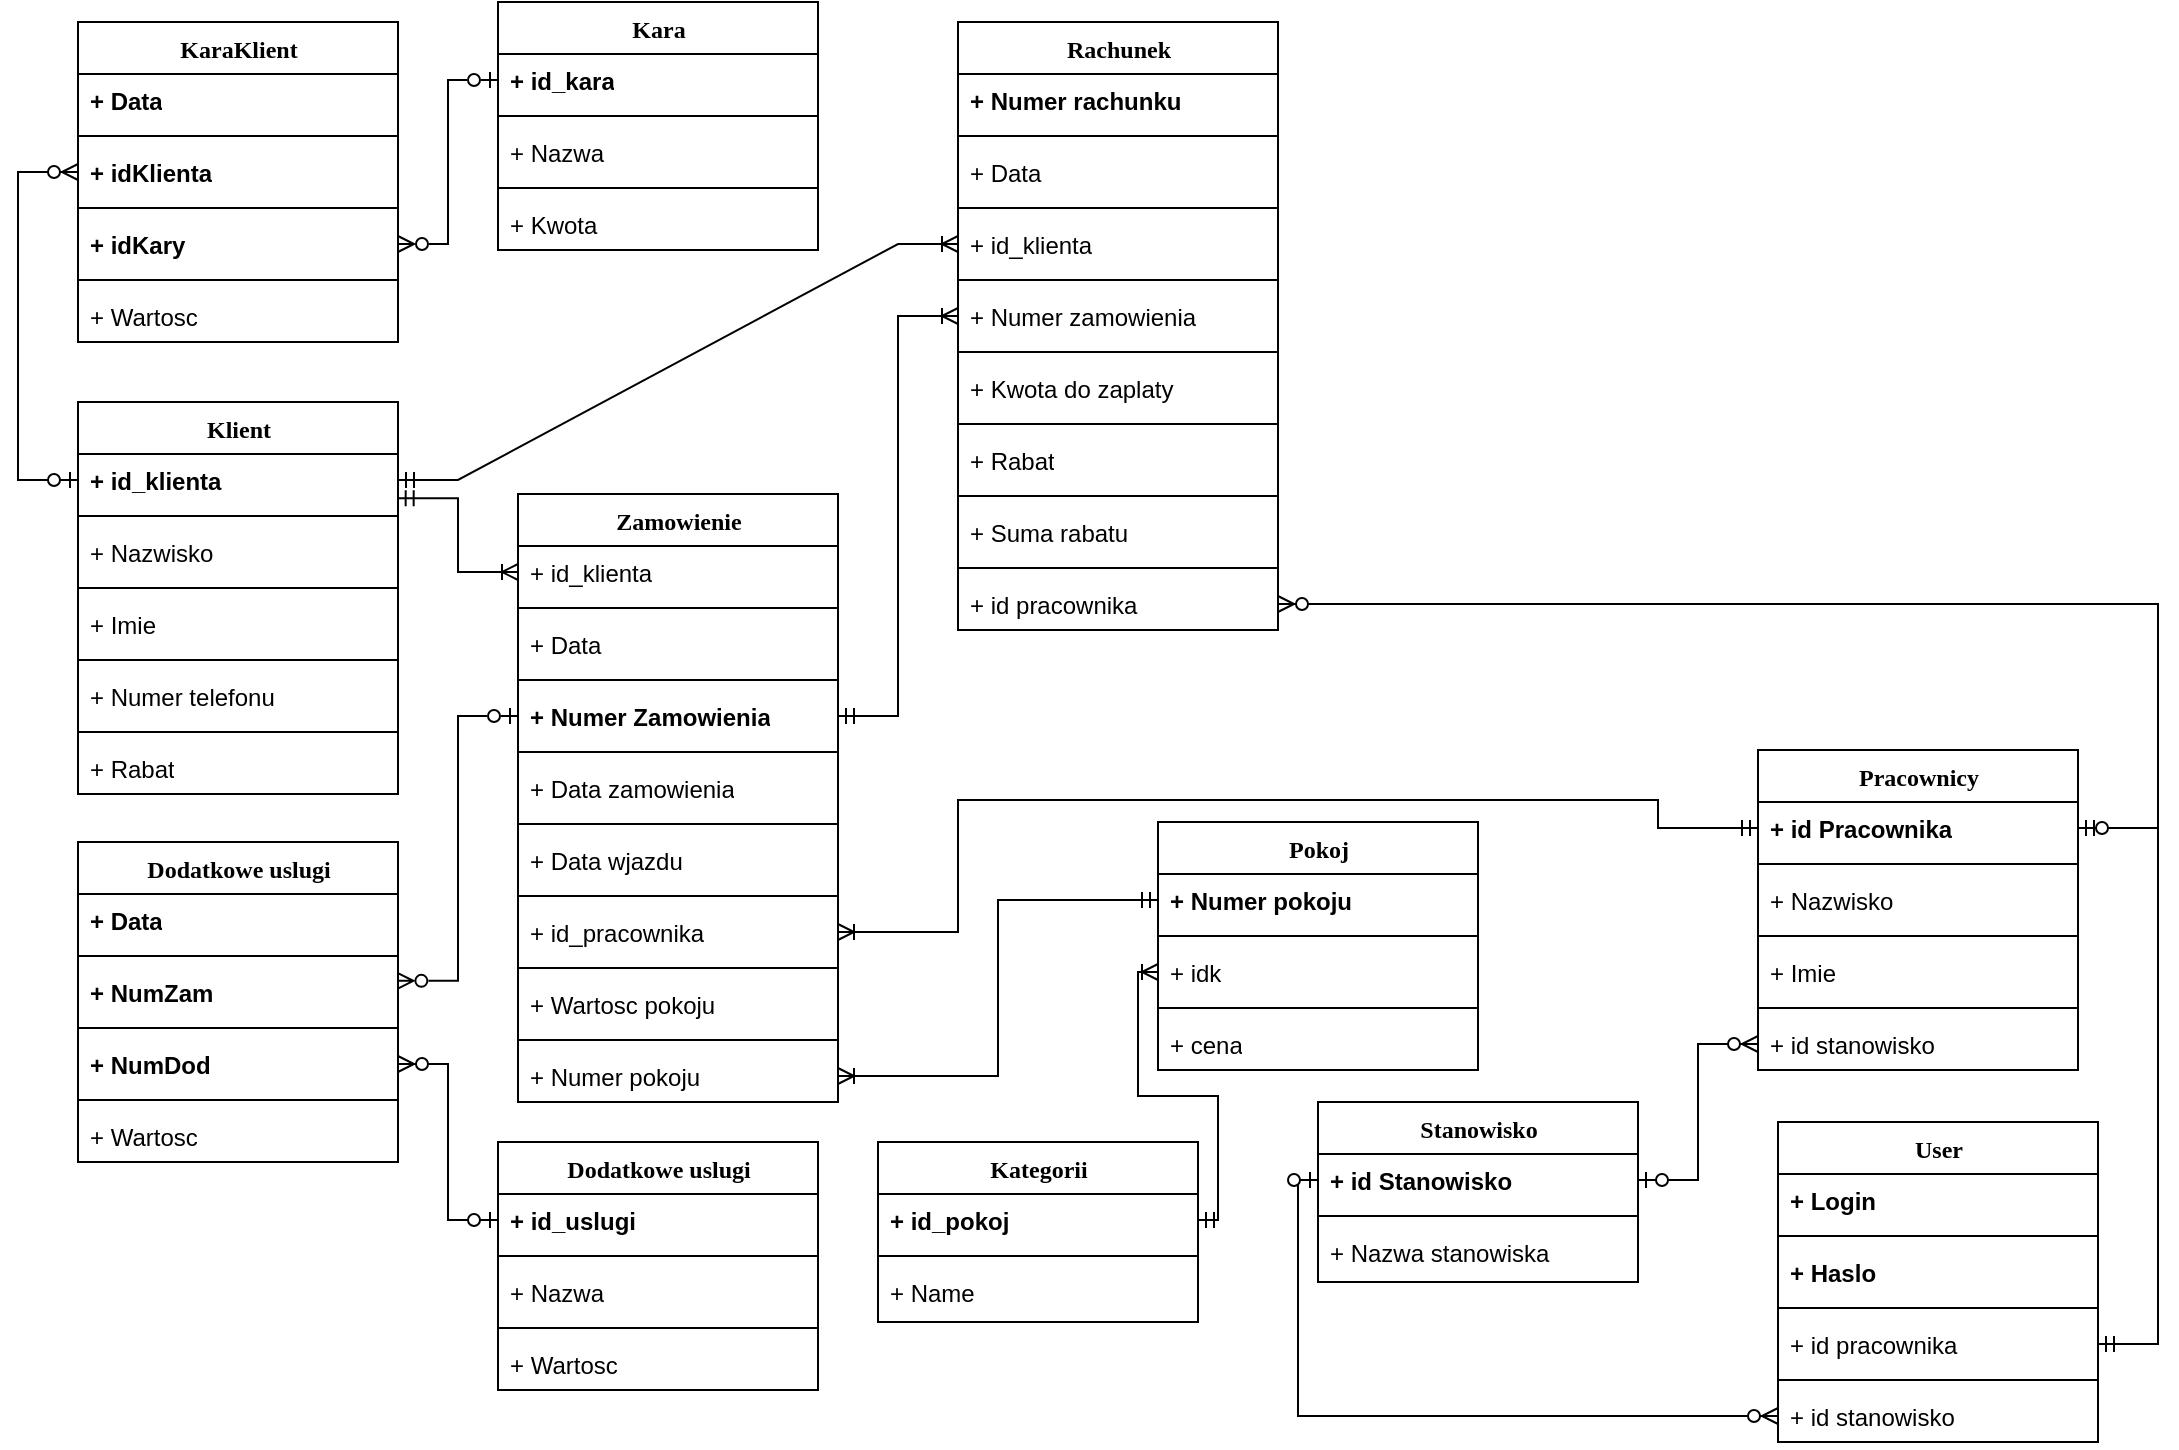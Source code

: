 <mxfile version="20.8.4" type="github">
  <diagram name="Page-1" id="9f46799a-70d6-7492-0946-bef42562c5a5">
    <mxGraphModel dx="1500" dy="161" grid="1" gridSize="10" guides="1" tooltips="1" connect="1" arrows="1" fold="1" page="1" pageScale="1" pageWidth="1100" pageHeight="850" background="none" math="0" shadow="0">
      <root>
        <mxCell id="0" />
        <mxCell id="1" parent="0" />
        <mxCell id="78961159f06e98e8-17" value="Kara" style="swimlane;html=1;fontStyle=1;align=center;verticalAlign=top;childLayout=stackLayout;horizontal=1;startSize=26;horizontalStack=0;resizeParent=1;resizeLast=0;collapsible=1;marginBottom=0;swimlaneFillColor=#ffffff;rounded=0;shadow=0;comic=0;labelBackgroundColor=none;strokeWidth=1;fillColor=none;fontFamily=Verdana;fontSize=12;strokeColor=#000000;" parent="1" vertex="1">
          <mxGeometry x="-850" y="30" width="160" height="124" as="geometry" />
        </mxCell>
        <mxCell id="78961159f06e98e8-21" value="&lt;b&gt;+ id_kara&lt;/b&gt;" style="text;html=1;strokeColor=none;fillColor=none;align=left;verticalAlign=top;spacingLeft=4;spacingRight=4;whiteSpace=wrap;overflow=hidden;rotatable=0;points=[[0,0.5],[1,0.5]];portConstraint=eastwest;" parent="78961159f06e98e8-17" vertex="1">
          <mxGeometry y="26" width="160" height="26" as="geometry" />
        </mxCell>
        <mxCell id="Z81TpOneLBkhTf4A3xL6-75" value="" style="line;strokeWidth=1;rotatable=0;dashed=0;labelPosition=right;align=left;verticalAlign=middle;spacingTop=0;spacingLeft=6;points=[];portConstraint=eastwest;strokeColor=#000000;" parent="78961159f06e98e8-17" vertex="1">
          <mxGeometry y="52" width="160" height="10" as="geometry" />
        </mxCell>
        <mxCell id="78961159f06e98e8-23" value="+ Nazwa" style="text;html=1;strokeColor=none;fillColor=none;align=left;verticalAlign=top;spacingLeft=4;spacingRight=4;whiteSpace=wrap;overflow=hidden;rotatable=0;points=[[0,0.5],[1,0.5]];portConstraint=eastwest;" parent="78961159f06e98e8-17" vertex="1">
          <mxGeometry y="62" width="160" height="26" as="geometry" />
        </mxCell>
        <mxCell id="Z81TpOneLBkhTf4A3xL6-76" value="" style="line;strokeWidth=1;rotatable=0;dashed=0;labelPosition=right;align=left;verticalAlign=middle;spacingTop=0;spacingLeft=6;points=[];portConstraint=eastwest;strokeColor=#000000;" parent="78961159f06e98e8-17" vertex="1">
          <mxGeometry y="88" width="160" height="10" as="geometry" />
        </mxCell>
        <mxCell id="78961159f06e98e8-25" value="+ Kwota" style="text;html=1;strokeColor=none;fillColor=none;align=left;verticalAlign=top;spacingLeft=4;spacingRight=4;whiteSpace=wrap;overflow=hidden;rotatable=0;points=[[0,0.5],[1,0.5]];portConstraint=eastwest;" parent="78961159f06e98e8-17" vertex="1">
          <mxGeometry y="98" width="160" height="26" as="geometry" />
        </mxCell>
        <mxCell id="CgKqXJJ97rsR_wPB1YKD-20" value="" style="edgeStyle=orthogonalEdgeStyle;fontSize=12;html=1;endArrow=ERoneToMany;startArrow=ERmandOne;rounded=0;exitX=0.999;exitY=0.849;exitDx=0;exitDy=0;exitPerimeter=0;" parent="1" source="Z81TpOneLBkhTf4A3xL6-35" target="Z81TpOneLBkhTf4A3xL6-78" edge="1">
          <mxGeometry width="100" height="100" relative="1" as="geometry">
            <mxPoint x="-690" y="220" as="sourcePoint" />
            <mxPoint x="-480" y="400" as="targetPoint" />
          </mxGeometry>
        </mxCell>
        <mxCell id="CgKqXJJ97rsR_wPB1YKD-32" value="" style="edgeStyle=orthogonalEdgeStyle;fontSize=12;html=1;endArrow=ERoneToMany;startArrow=ERmandOne;rounded=0;entryX=0;entryY=0.5;entryDx=0;entryDy=0;exitX=1;exitY=0.5;exitDx=0;exitDy=0;" parent="1" source="Z81TpOneLBkhTf4A3xL6-135" target="Z81TpOneLBkhTf4A3xL6-141" edge="1">
          <mxGeometry width="100" height="100" relative="1" as="geometry">
            <mxPoint x="-340" y="340" as="sourcePoint" />
            <mxPoint x="-180" y="171" as="targetPoint" />
          </mxGeometry>
        </mxCell>
        <mxCell id="CgKqXJJ97rsR_wPB1YKD-57" value="" style="edgeStyle=elbowEdgeStyle;fontSize=12;html=1;endArrow=ERoneToMany;startArrow=ERmandOne;rounded=0;exitX=1;exitY=0.5;exitDx=0;exitDy=0;entryX=0;entryY=0.5;entryDx=0;entryDy=0;" parent="1" source="Z81TpOneLBkhTf4A3xL6-82" target="Z81TpOneLBkhTf4A3xL6-151" edge="1">
          <mxGeometry width="100" height="100" relative="1" as="geometry">
            <mxPoint x="-690" y="190" as="sourcePoint" />
            <mxPoint x="-605.76" y="55.411" as="targetPoint" />
          </mxGeometry>
        </mxCell>
        <mxCell id="iCrkDSAGU-y27QONDzIO-8" value="" style="edgeStyle=orthogonalEdgeStyle;fontSize=12;html=1;endArrow=ERzeroToOne;startArrow=ERzeroToMany;rounded=0;exitX=0.998;exitY=0.286;exitDx=0;exitDy=0;entryX=0;entryY=0.5;entryDx=0;entryDy=0;exitPerimeter=0;startFill=0;endFill=0;" parent="1" source="Z81TpOneLBkhTf4A3xL6-60" target="Z81TpOneLBkhTf4A3xL6-82" edge="1">
          <mxGeometry width="100" height="100" relative="1" as="geometry">
            <mxPoint x="-810" y="592.5" as="sourcePoint" />
            <mxPoint x="-600" y="520" as="targetPoint" />
          </mxGeometry>
        </mxCell>
        <mxCell id="iCrkDSAGU-y27QONDzIO-9" value="" style="edgeStyle=orthogonalEdgeStyle;fontSize=12;html=1;endArrow=ERzeroToMany;startArrow=ERzeroToOne;rounded=0;" parent="1" source="Z81TpOneLBkhTf4A3xL6-55" target="Z81TpOneLBkhTf4A3xL6-61" edge="1">
          <mxGeometry width="100" height="100" relative="1" as="geometry">
            <mxPoint x="-1030.0" y="470" as="sourcePoint" />
            <mxPoint x="-680" y="310" as="targetPoint" />
          </mxGeometry>
        </mxCell>
        <mxCell id="Z81TpOneLBkhTf4A3xL6-17" value="KaraKlient" style="swimlane;html=1;fontStyle=1;align=center;verticalAlign=top;childLayout=stackLayout;horizontal=1;startSize=26;horizontalStack=0;resizeParent=1;resizeLast=0;collapsible=1;marginBottom=0;swimlaneFillColor=#ffffff;rounded=0;shadow=0;comic=0;labelBackgroundColor=none;strokeWidth=1;fillColor=none;fontFamily=Verdana;fontSize=12;strokeColor=#000000;" parent="1" vertex="1">
          <mxGeometry x="-1060" y="40" width="160" height="160" as="geometry" />
        </mxCell>
        <mxCell id="Z81TpOneLBkhTf4A3xL6-18" value="&lt;b&gt;+ Data&lt;/b&gt;" style="text;html=1;strokeColor=none;fillColor=none;align=left;verticalAlign=top;spacingLeft=4;spacingRight=4;whiteSpace=wrap;overflow=hidden;rotatable=0;points=[[0,0.5],[1,0.5]];portConstraint=eastwest;" parent="Z81TpOneLBkhTf4A3xL6-17" vertex="1">
          <mxGeometry y="26" width="160" height="26" as="geometry" />
        </mxCell>
        <mxCell id="Z81TpOneLBkhTf4A3xL6-72" value="" style="line;strokeWidth=1;rotatable=0;dashed=0;labelPosition=right;align=left;verticalAlign=middle;spacingTop=0;spacingLeft=6;points=[];portConstraint=eastwest;strokeColor=#000000;" parent="Z81TpOneLBkhTf4A3xL6-17" vertex="1">
          <mxGeometry y="52" width="160" height="10" as="geometry" />
        </mxCell>
        <mxCell id="Z81TpOneLBkhTf4A3xL6-19" value="&lt;b&gt;+ idKlienta&lt;/b&gt;" style="text;html=1;strokeColor=none;fillColor=none;align=left;verticalAlign=top;spacingLeft=4;spacingRight=4;whiteSpace=wrap;overflow=hidden;rotatable=0;points=[[0,0.5],[1,0.5]];portConstraint=eastwest;" parent="Z81TpOneLBkhTf4A3xL6-17" vertex="1">
          <mxGeometry y="62" width="160" height="26" as="geometry" />
        </mxCell>
        <mxCell id="Z81TpOneLBkhTf4A3xL6-73" value="" style="line;strokeWidth=1;rotatable=0;dashed=0;labelPosition=right;align=left;verticalAlign=middle;spacingTop=0;spacingLeft=6;points=[];portConstraint=eastwest;strokeColor=#000000;" parent="Z81TpOneLBkhTf4A3xL6-17" vertex="1">
          <mxGeometry y="88" width="160" height="10" as="geometry" />
        </mxCell>
        <mxCell id="Z81TpOneLBkhTf4A3xL6-20" value="&lt;b&gt;+ idKary&lt;/b&gt;" style="text;html=1;strokeColor=none;fillColor=none;align=left;verticalAlign=top;spacingLeft=4;spacingRight=4;whiteSpace=wrap;overflow=hidden;rotatable=0;points=[[0,0.5],[1,0.5]];portConstraint=eastwest;" parent="Z81TpOneLBkhTf4A3xL6-17" vertex="1">
          <mxGeometry y="98" width="160" height="26" as="geometry" />
        </mxCell>
        <mxCell id="Z81TpOneLBkhTf4A3xL6-74" value="" style="line;strokeWidth=1;rotatable=0;dashed=0;labelPosition=right;align=left;verticalAlign=middle;spacingTop=0;spacingLeft=6;points=[];portConstraint=eastwest;strokeColor=#000000;" parent="Z81TpOneLBkhTf4A3xL6-17" vertex="1">
          <mxGeometry y="124" width="160" height="10" as="geometry" />
        </mxCell>
        <mxCell id="Z81TpOneLBkhTf4A3xL6-22" value="+ Wartosc" style="text;html=1;strokeColor=none;fillColor=none;align=left;verticalAlign=top;spacingLeft=4;spacingRight=4;whiteSpace=wrap;overflow=hidden;rotatable=0;points=[[0,0.5],[1,0.5]];portConstraint=eastwest;" parent="Z81TpOneLBkhTf4A3xL6-17" vertex="1">
          <mxGeometry y="134" width="160" height="26" as="geometry" />
        </mxCell>
        <mxCell id="Z81TpOneLBkhTf4A3xL6-34" value="Klient" style="swimlane;html=1;fontStyle=1;align=center;verticalAlign=top;childLayout=stackLayout;horizontal=1;startSize=26;horizontalStack=0;resizeParent=1;resizeLast=0;collapsible=1;marginBottom=0;swimlaneFillColor=#ffffff;rounded=0;shadow=0;comic=0;labelBackgroundColor=none;strokeWidth=1;fillColor=none;fontFamily=Verdana;fontSize=12;strokeColor=#000000;" parent="1" vertex="1">
          <mxGeometry x="-1060" y="230" width="160" height="196" as="geometry" />
        </mxCell>
        <mxCell id="Z81TpOneLBkhTf4A3xL6-35" value="&lt;b&gt;+ id_klienta&lt;/b&gt;" style="text;html=1;strokeColor=none;fillColor=none;align=left;verticalAlign=top;spacingLeft=4;spacingRight=4;whiteSpace=wrap;overflow=hidden;rotatable=0;points=[[0,0.5],[1,0.5]];portConstraint=eastwest;" parent="Z81TpOneLBkhTf4A3xL6-34" vertex="1">
          <mxGeometry y="26" width="160" height="26" as="geometry" />
        </mxCell>
        <mxCell id="Z81TpOneLBkhTf4A3xL6-68" value="" style="line;strokeWidth=1;rotatable=0;dashed=0;labelPosition=right;align=left;verticalAlign=middle;spacingTop=0;spacingLeft=6;points=[];portConstraint=eastwest;strokeColor=#000000;" parent="Z81TpOneLBkhTf4A3xL6-34" vertex="1">
          <mxGeometry y="52" width="160" height="10" as="geometry" />
        </mxCell>
        <mxCell id="Z81TpOneLBkhTf4A3xL6-36" value="+ Nazwisko" style="text;html=1;strokeColor=none;fillColor=none;align=left;verticalAlign=top;spacingLeft=4;spacingRight=4;whiteSpace=wrap;overflow=hidden;rotatable=0;points=[[0,0.5],[1,0.5]];portConstraint=eastwest;" parent="Z81TpOneLBkhTf4A3xL6-34" vertex="1">
          <mxGeometry y="62" width="160" height="26" as="geometry" />
        </mxCell>
        <mxCell id="Z81TpOneLBkhTf4A3xL6-69" value="" style="line;strokeWidth=1;rotatable=0;dashed=0;labelPosition=right;align=left;verticalAlign=middle;spacingTop=0;spacingLeft=6;points=[];portConstraint=eastwest;strokeColor=#000000;" parent="Z81TpOneLBkhTf4A3xL6-34" vertex="1">
          <mxGeometry y="88" width="160" height="10" as="geometry" />
        </mxCell>
        <mxCell id="Z81TpOneLBkhTf4A3xL6-37" value="+ Imie" style="text;html=1;strokeColor=none;fillColor=none;align=left;verticalAlign=top;spacingLeft=4;spacingRight=4;whiteSpace=wrap;overflow=hidden;rotatable=0;points=[[0,0.5],[1,0.5]];portConstraint=eastwest;" parent="Z81TpOneLBkhTf4A3xL6-34" vertex="1">
          <mxGeometry y="98" width="160" height="26" as="geometry" />
        </mxCell>
        <mxCell id="Z81TpOneLBkhTf4A3xL6-70" value="" style="line;strokeWidth=1;rotatable=0;dashed=0;labelPosition=right;align=left;verticalAlign=middle;spacingTop=0;spacingLeft=6;points=[];portConstraint=eastwest;strokeColor=#000000;" parent="Z81TpOneLBkhTf4A3xL6-34" vertex="1">
          <mxGeometry y="124" width="160" height="10" as="geometry" />
        </mxCell>
        <mxCell id="Z81TpOneLBkhTf4A3xL6-38" value="+ Numer telefonu" style="text;html=1;strokeColor=none;fillColor=none;align=left;verticalAlign=top;spacingLeft=4;spacingRight=4;whiteSpace=wrap;overflow=hidden;rotatable=0;points=[[0,0.5],[1,0.5]];portConstraint=eastwest;" parent="Z81TpOneLBkhTf4A3xL6-34" vertex="1">
          <mxGeometry y="134" width="160" height="26" as="geometry" />
        </mxCell>
        <mxCell id="Z81TpOneLBkhTf4A3xL6-71" value="" style="line;strokeWidth=1;rotatable=0;dashed=0;labelPosition=right;align=left;verticalAlign=middle;spacingTop=0;spacingLeft=6;points=[];portConstraint=eastwest;strokeColor=#000000;" parent="Z81TpOneLBkhTf4A3xL6-34" vertex="1">
          <mxGeometry y="160" width="160" height="10" as="geometry" />
        </mxCell>
        <mxCell id="Z81TpOneLBkhTf4A3xL6-39" value="+ Rabat" style="text;html=1;strokeColor=none;fillColor=none;align=left;verticalAlign=top;spacingLeft=4;spacingRight=4;whiteSpace=wrap;overflow=hidden;rotatable=0;points=[[0,0.5],[1,0.5]];portConstraint=eastwest;" parent="Z81TpOneLBkhTf4A3xL6-34" vertex="1">
          <mxGeometry y="170" width="160" height="26" as="geometry" />
        </mxCell>
        <mxCell id="Z81TpOneLBkhTf4A3xL6-54" value="Dodatkowe uslugi" style="swimlane;html=1;fontStyle=1;align=center;verticalAlign=top;childLayout=stackLayout;horizontal=1;startSize=26;horizontalStack=0;resizeParent=1;resizeLast=0;collapsible=1;marginBottom=0;swimlaneFillColor=#ffffff;rounded=0;shadow=0;comic=0;labelBackgroundColor=none;strokeWidth=1;fillColor=none;fontFamily=Verdana;fontSize=12;strokeColor=#000000;" parent="1" vertex="1">
          <mxGeometry x="-850" y="600" width="160" height="124" as="geometry" />
        </mxCell>
        <mxCell id="Z81TpOneLBkhTf4A3xL6-55" value="&lt;b&gt;+ id_uslugi&lt;/b&gt;" style="text;html=1;strokeColor=none;fillColor=none;align=left;verticalAlign=top;spacingLeft=4;spacingRight=4;whiteSpace=wrap;overflow=hidden;rotatable=0;points=[[0,0.5],[1,0.5]];portConstraint=eastwest;" parent="Z81TpOneLBkhTf4A3xL6-54" vertex="1">
          <mxGeometry y="26" width="160" height="26" as="geometry" />
        </mxCell>
        <mxCell id="Z81TpOneLBkhTf4A3xL6-63" value="" style="line;strokeWidth=1;rotatable=0;dashed=0;labelPosition=right;align=left;verticalAlign=middle;spacingTop=0;spacingLeft=6;points=[];portConstraint=eastwest;strokeColor=#000000;" parent="Z81TpOneLBkhTf4A3xL6-54" vertex="1">
          <mxGeometry y="52" width="160" height="10" as="geometry" />
        </mxCell>
        <mxCell id="Z81TpOneLBkhTf4A3xL6-56" value="+ Nazwa" style="text;html=1;strokeColor=none;fillColor=none;align=left;verticalAlign=top;spacingLeft=4;spacingRight=4;whiteSpace=wrap;overflow=hidden;rotatable=0;points=[[0,0.5],[1,0.5]];portConstraint=eastwest;" parent="Z81TpOneLBkhTf4A3xL6-54" vertex="1">
          <mxGeometry y="62" width="160" height="26" as="geometry" />
        </mxCell>
        <mxCell id="Z81TpOneLBkhTf4A3xL6-64" value="" style="line;strokeWidth=1;rotatable=0;dashed=0;labelPosition=right;align=left;verticalAlign=middle;spacingTop=0;spacingLeft=6;points=[];portConstraint=eastwest;strokeColor=#000000;" parent="Z81TpOneLBkhTf4A3xL6-54" vertex="1">
          <mxGeometry y="88" width="160" height="10" as="geometry" />
        </mxCell>
        <mxCell id="Z81TpOneLBkhTf4A3xL6-57" value="+ Wartosc" style="text;html=1;strokeColor=none;fillColor=none;align=left;verticalAlign=top;spacingLeft=4;spacingRight=4;whiteSpace=wrap;overflow=hidden;rotatable=0;points=[[0,0.5],[1,0.5]];portConstraint=eastwest;" parent="Z81TpOneLBkhTf4A3xL6-54" vertex="1">
          <mxGeometry y="98" width="160" height="26" as="geometry" />
        </mxCell>
        <mxCell id="Z81TpOneLBkhTf4A3xL6-58" value="Dodatkowe uslugi" style="swimlane;html=1;fontStyle=1;align=center;verticalAlign=top;childLayout=stackLayout;horizontal=1;startSize=26;horizontalStack=0;resizeParent=1;resizeLast=0;collapsible=1;marginBottom=0;swimlaneFillColor=#ffffff;rounded=0;shadow=0;comic=0;labelBackgroundColor=none;strokeWidth=1;fillColor=none;fontFamily=Verdana;fontSize=12;strokeColor=#000000;" parent="1" vertex="1">
          <mxGeometry x="-1060" y="450" width="160" height="160" as="geometry" />
        </mxCell>
        <mxCell id="Z81TpOneLBkhTf4A3xL6-59" value="&lt;b&gt;+ Data&lt;/b&gt;" style="text;html=1;strokeColor=none;fillColor=none;align=left;verticalAlign=top;spacingLeft=4;spacingRight=4;whiteSpace=wrap;overflow=hidden;rotatable=0;points=[[0,0.5],[1,0.5]];portConstraint=eastwest;" parent="Z81TpOneLBkhTf4A3xL6-58" vertex="1">
          <mxGeometry y="26" width="160" height="26" as="geometry" />
        </mxCell>
        <mxCell id="Z81TpOneLBkhTf4A3xL6-65" value="" style="line;strokeWidth=1;rotatable=0;dashed=0;labelPosition=right;align=left;verticalAlign=middle;spacingTop=0;spacingLeft=6;points=[];portConstraint=eastwest;strokeColor=#000000;" parent="Z81TpOneLBkhTf4A3xL6-58" vertex="1">
          <mxGeometry y="52" width="160" height="10" as="geometry" />
        </mxCell>
        <mxCell id="Z81TpOneLBkhTf4A3xL6-60" value="&lt;b&gt;+ NumZam&lt;/b&gt;" style="text;html=1;strokeColor=none;fillColor=none;align=left;verticalAlign=top;spacingLeft=4;spacingRight=4;whiteSpace=wrap;overflow=hidden;rotatable=0;points=[[0,0.5],[1,0.5]];portConstraint=eastwest;" parent="Z81TpOneLBkhTf4A3xL6-58" vertex="1">
          <mxGeometry y="62" width="160" height="26" as="geometry" />
        </mxCell>
        <mxCell id="Z81TpOneLBkhTf4A3xL6-66" value="" style="line;strokeWidth=1;rotatable=0;dashed=0;labelPosition=right;align=left;verticalAlign=middle;spacingTop=0;spacingLeft=6;points=[];portConstraint=eastwest;strokeColor=#000000;" parent="Z81TpOneLBkhTf4A3xL6-58" vertex="1">
          <mxGeometry y="88" width="160" height="10" as="geometry" />
        </mxCell>
        <mxCell id="Z81TpOneLBkhTf4A3xL6-61" value="&lt;b&gt;+ NumDod&lt;/b&gt;" style="text;html=1;strokeColor=none;fillColor=none;align=left;verticalAlign=top;spacingLeft=4;spacingRight=4;whiteSpace=wrap;overflow=hidden;rotatable=0;points=[[0,0.5],[1,0.5]];portConstraint=eastwest;" parent="Z81TpOneLBkhTf4A3xL6-58" vertex="1">
          <mxGeometry y="98" width="160" height="26" as="geometry" />
        </mxCell>
        <mxCell id="Z81TpOneLBkhTf4A3xL6-67" value="" style="line;strokeWidth=1;rotatable=0;dashed=0;labelPosition=right;align=left;verticalAlign=middle;spacingTop=0;spacingLeft=6;points=[];portConstraint=eastwest;strokeColor=#000000;" parent="Z81TpOneLBkhTf4A3xL6-58" vertex="1">
          <mxGeometry y="124" width="160" height="10" as="geometry" />
        </mxCell>
        <mxCell id="Z81TpOneLBkhTf4A3xL6-62" value="+ Wartosc" style="text;html=1;strokeColor=none;fillColor=none;align=left;verticalAlign=top;spacingLeft=4;spacingRight=4;whiteSpace=wrap;overflow=hidden;rotatable=0;points=[[0,0.5],[1,0.5]];portConstraint=eastwest;" parent="Z81TpOneLBkhTf4A3xL6-58" vertex="1">
          <mxGeometry y="134" width="160" height="26" as="geometry" />
        </mxCell>
        <mxCell id="Z81TpOneLBkhTf4A3xL6-77" value="Zamowienie" style="swimlane;html=1;fontStyle=1;align=center;verticalAlign=top;childLayout=stackLayout;horizontal=1;startSize=26;horizontalStack=0;resizeParent=1;resizeLast=0;collapsible=1;marginBottom=0;swimlaneFillColor=#ffffff;rounded=0;shadow=0;comic=0;labelBackgroundColor=none;strokeWidth=1;fillColor=none;fontFamily=Verdana;fontSize=12;strokeColor=#000000;" parent="1" vertex="1">
          <mxGeometry x="-840" y="276" width="160" height="304" as="geometry" />
        </mxCell>
        <mxCell id="Z81TpOneLBkhTf4A3xL6-78" value="+ id_klienta" style="text;html=1;strokeColor=none;fillColor=none;align=left;verticalAlign=top;spacingLeft=4;spacingRight=4;whiteSpace=wrap;overflow=hidden;rotatable=0;points=[[0,0.5],[1,0.5]];portConstraint=eastwest;" parent="Z81TpOneLBkhTf4A3xL6-77" vertex="1">
          <mxGeometry y="26" width="160" height="26" as="geometry" />
        </mxCell>
        <mxCell id="Z81TpOneLBkhTf4A3xL6-79" value="" style="line;strokeWidth=1;rotatable=0;dashed=0;labelPosition=right;align=left;verticalAlign=middle;spacingTop=0;spacingLeft=6;points=[];portConstraint=eastwest;strokeColor=#000000;" parent="Z81TpOneLBkhTf4A3xL6-77" vertex="1">
          <mxGeometry y="52" width="160" height="10" as="geometry" />
        </mxCell>
        <mxCell id="Z81TpOneLBkhTf4A3xL6-80" value="+ Data" style="text;html=1;strokeColor=none;fillColor=none;align=left;verticalAlign=top;spacingLeft=4;spacingRight=4;whiteSpace=wrap;overflow=hidden;rotatable=0;points=[[0,0.5],[1,0.5]];portConstraint=eastwest;" parent="Z81TpOneLBkhTf4A3xL6-77" vertex="1">
          <mxGeometry y="62" width="160" height="26" as="geometry" />
        </mxCell>
        <mxCell id="Z81TpOneLBkhTf4A3xL6-81" value="" style="line;strokeWidth=1;rotatable=0;dashed=0;labelPosition=right;align=left;verticalAlign=middle;spacingTop=0;spacingLeft=6;points=[];portConstraint=eastwest;strokeColor=#000000;" parent="Z81TpOneLBkhTf4A3xL6-77" vertex="1">
          <mxGeometry y="88" width="160" height="10" as="geometry" />
        </mxCell>
        <mxCell id="Z81TpOneLBkhTf4A3xL6-82" value="&lt;b&gt;+ Numer Zamowienia&lt;/b&gt;" style="text;html=1;strokeColor=none;fillColor=none;align=left;verticalAlign=top;spacingLeft=4;spacingRight=4;whiteSpace=wrap;overflow=hidden;rotatable=0;points=[[0,0.5],[1,0.5]];portConstraint=eastwest;" parent="Z81TpOneLBkhTf4A3xL6-77" vertex="1">
          <mxGeometry y="98" width="160" height="26" as="geometry" />
        </mxCell>
        <mxCell id="Z81TpOneLBkhTf4A3xL6-83" value="" style="line;strokeWidth=1;rotatable=0;dashed=0;labelPosition=right;align=left;verticalAlign=middle;spacingTop=0;spacingLeft=6;points=[];portConstraint=eastwest;strokeColor=#000000;" parent="Z81TpOneLBkhTf4A3xL6-77" vertex="1">
          <mxGeometry y="124" width="160" height="10" as="geometry" />
        </mxCell>
        <mxCell id="Z81TpOneLBkhTf4A3xL6-84" value="+ Data zamowienia" style="text;html=1;strokeColor=none;fillColor=none;align=left;verticalAlign=top;spacingLeft=4;spacingRight=4;whiteSpace=wrap;overflow=hidden;rotatable=0;points=[[0,0.5],[1,0.5]];portConstraint=eastwest;" parent="Z81TpOneLBkhTf4A3xL6-77" vertex="1">
          <mxGeometry y="134" width="160" height="26" as="geometry" />
        </mxCell>
        <mxCell id="Z81TpOneLBkhTf4A3xL6-85" value="" style="line;strokeWidth=1;rotatable=0;dashed=0;labelPosition=right;align=left;verticalAlign=middle;spacingTop=0;spacingLeft=6;points=[];portConstraint=eastwest;strokeColor=#000000;" parent="Z81TpOneLBkhTf4A3xL6-77" vertex="1">
          <mxGeometry y="160" width="160" height="10" as="geometry" />
        </mxCell>
        <mxCell id="Z81TpOneLBkhTf4A3xL6-86" value="+ Data wjazdu" style="text;html=1;strokeColor=none;fillColor=none;align=left;verticalAlign=top;spacingLeft=4;spacingRight=4;whiteSpace=wrap;overflow=hidden;rotatable=0;points=[[0,0.5],[1,0.5]];portConstraint=eastwest;" parent="Z81TpOneLBkhTf4A3xL6-77" vertex="1">
          <mxGeometry y="170" width="160" height="26" as="geometry" />
        </mxCell>
        <mxCell id="Z81TpOneLBkhTf4A3xL6-91" value="" style="line;strokeWidth=1;rotatable=0;dashed=0;labelPosition=right;align=left;verticalAlign=middle;spacingTop=0;spacingLeft=6;points=[];portConstraint=eastwest;strokeColor=#000000;" parent="Z81TpOneLBkhTf4A3xL6-77" vertex="1">
          <mxGeometry y="196" width="160" height="10" as="geometry" />
        </mxCell>
        <mxCell id="Z81TpOneLBkhTf4A3xL6-89" value="+ id_pracownika" style="text;html=1;strokeColor=none;fillColor=none;align=left;verticalAlign=top;spacingLeft=4;spacingRight=4;whiteSpace=wrap;overflow=hidden;rotatable=0;points=[[0,0.5],[1,0.5]];portConstraint=eastwest;" parent="Z81TpOneLBkhTf4A3xL6-77" vertex="1">
          <mxGeometry y="206" width="160" height="26" as="geometry" />
        </mxCell>
        <mxCell id="Z81TpOneLBkhTf4A3xL6-92" value="" style="line;strokeWidth=1;rotatable=0;dashed=0;labelPosition=right;align=left;verticalAlign=middle;spacingTop=0;spacingLeft=6;points=[];portConstraint=eastwest;strokeColor=#000000;" parent="Z81TpOneLBkhTf4A3xL6-77" vertex="1">
          <mxGeometry y="232" width="160" height="10" as="geometry" />
        </mxCell>
        <mxCell id="Z81TpOneLBkhTf4A3xL6-87" value="+ Wartosc pokoju" style="text;html=1;strokeColor=none;fillColor=none;align=left;verticalAlign=top;spacingLeft=4;spacingRight=4;whiteSpace=wrap;overflow=hidden;rotatable=0;points=[[0,0.5],[1,0.5]];portConstraint=eastwest;" parent="Z81TpOneLBkhTf4A3xL6-77" vertex="1">
          <mxGeometry y="242" width="160" height="26" as="geometry" />
        </mxCell>
        <mxCell id="Z81TpOneLBkhTf4A3xL6-93" value="" style="line;strokeWidth=1;rotatable=0;dashed=0;labelPosition=right;align=left;verticalAlign=middle;spacingTop=0;spacingLeft=6;points=[];portConstraint=eastwest;strokeColor=#000000;" parent="Z81TpOneLBkhTf4A3xL6-77" vertex="1">
          <mxGeometry y="268" width="160" height="10" as="geometry" />
        </mxCell>
        <mxCell id="Z81TpOneLBkhTf4A3xL6-90" value="+ Numer pokoju" style="text;html=1;strokeColor=none;fillColor=none;align=left;verticalAlign=top;spacingLeft=4;spacingRight=4;whiteSpace=wrap;overflow=hidden;rotatable=0;points=[[0,0.5],[1,0.5]];portConstraint=eastwest;" parent="Z81TpOneLBkhTf4A3xL6-77" vertex="1">
          <mxGeometry y="278" width="160" height="26" as="geometry" />
        </mxCell>
        <mxCell id="Z81TpOneLBkhTf4A3xL6-101" value="" style="fontSize=12;html=1;endArrow=ERzeroToMany;startArrow=ERzeroToOne;exitX=0;exitY=0.5;exitDx=0;exitDy=0;entryX=0;entryY=0.5;entryDx=0;entryDy=0;rounded=0;edgeStyle=orthogonalEdgeStyle;" parent="1" source="Z81TpOneLBkhTf4A3xL6-35" target="Z81TpOneLBkhTf4A3xL6-19" edge="1">
          <mxGeometry width="100" height="100" relative="1" as="geometry">
            <mxPoint x="-860" y="340" as="sourcePoint" />
            <mxPoint x="-760" y="240" as="targetPoint" />
            <Array as="points">
              <mxPoint x="-1090" y="269" />
              <mxPoint x="-1090" y="115" />
            </Array>
          </mxGeometry>
        </mxCell>
        <mxCell id="Z81TpOneLBkhTf4A3xL6-104" value="Stanowisko" style="swimlane;html=1;fontStyle=1;align=center;verticalAlign=top;childLayout=stackLayout;horizontal=1;startSize=26;horizontalStack=0;resizeParent=1;resizeLast=0;collapsible=1;marginBottom=0;swimlaneFillColor=#ffffff;rounded=0;shadow=0;comic=0;labelBackgroundColor=none;strokeWidth=1;fillColor=none;fontFamily=Verdana;fontSize=12;strokeColor=#000000;" parent="1" vertex="1">
          <mxGeometry x="-440" y="580" width="160" height="90" as="geometry" />
        </mxCell>
        <mxCell id="Z81TpOneLBkhTf4A3xL6-105" value="&lt;b&gt;+ id Stanowisko&lt;/b&gt;" style="text;html=1;strokeColor=none;fillColor=none;align=left;verticalAlign=top;spacingLeft=4;spacingRight=4;whiteSpace=wrap;overflow=hidden;rotatable=0;points=[[0,0.5],[1,0.5]];portConstraint=eastwest;" parent="Z81TpOneLBkhTf4A3xL6-104" vertex="1">
          <mxGeometry y="26" width="160" height="26" as="geometry" />
        </mxCell>
        <mxCell id="Z81TpOneLBkhTf4A3xL6-106" value="" style="line;strokeWidth=1;rotatable=0;dashed=0;labelPosition=right;align=left;verticalAlign=middle;spacingTop=0;spacingLeft=6;points=[];portConstraint=eastwest;strokeColor=#000000;" parent="Z81TpOneLBkhTf4A3xL6-104" vertex="1">
          <mxGeometry y="52" width="160" height="10" as="geometry" />
        </mxCell>
        <mxCell id="Z81TpOneLBkhTf4A3xL6-107" value="+ Nazwa stanowiska" style="text;html=1;strokeColor=none;fillColor=none;align=left;verticalAlign=top;spacingLeft=4;spacingRight=4;whiteSpace=wrap;overflow=hidden;rotatable=0;points=[[0,0.5],[1,0.5]];portConstraint=eastwest;" parent="Z81TpOneLBkhTf4A3xL6-104" vertex="1">
          <mxGeometry y="62" width="160" height="26" as="geometry" />
        </mxCell>
        <mxCell id="Z81TpOneLBkhTf4A3xL6-110" value="User" style="swimlane;html=1;fontStyle=1;align=center;verticalAlign=top;childLayout=stackLayout;horizontal=1;startSize=26;horizontalStack=0;resizeParent=1;resizeLast=0;collapsible=1;marginBottom=0;swimlaneFillColor=#ffffff;rounded=0;shadow=0;comic=0;labelBackgroundColor=none;strokeWidth=1;fillColor=none;fontFamily=Verdana;fontSize=12;strokeColor=#000000;" parent="1" vertex="1">
          <mxGeometry x="-210" y="590" width="160" height="160" as="geometry" />
        </mxCell>
        <mxCell id="Z81TpOneLBkhTf4A3xL6-111" value="&lt;b&gt;+ Login&lt;/b&gt;" style="text;html=1;strokeColor=none;fillColor=none;align=left;verticalAlign=top;spacingLeft=4;spacingRight=4;whiteSpace=wrap;overflow=hidden;rotatable=0;points=[[0,0.5],[1,0.5]];portConstraint=eastwest;" parent="Z81TpOneLBkhTf4A3xL6-110" vertex="1">
          <mxGeometry y="26" width="160" height="26" as="geometry" />
        </mxCell>
        <mxCell id="Z81TpOneLBkhTf4A3xL6-112" value="" style="line;strokeWidth=1;rotatable=0;dashed=0;labelPosition=right;align=left;verticalAlign=middle;spacingTop=0;spacingLeft=6;points=[];portConstraint=eastwest;strokeColor=#000000;" parent="Z81TpOneLBkhTf4A3xL6-110" vertex="1">
          <mxGeometry y="52" width="160" height="10" as="geometry" />
        </mxCell>
        <mxCell id="Z81TpOneLBkhTf4A3xL6-113" value="&lt;b&gt;+ Haslo&lt;/b&gt;" style="text;html=1;strokeColor=none;fillColor=none;align=left;verticalAlign=top;spacingLeft=4;spacingRight=4;whiteSpace=wrap;overflow=hidden;rotatable=0;points=[[0,0.5],[1,0.5]];portConstraint=eastwest;" parent="Z81TpOneLBkhTf4A3xL6-110" vertex="1">
          <mxGeometry y="62" width="160" height="26" as="geometry" />
        </mxCell>
        <mxCell id="Z81TpOneLBkhTf4A3xL6-114" value="" style="line;strokeWidth=1;rotatable=0;dashed=0;labelPosition=right;align=left;verticalAlign=middle;spacingTop=0;spacingLeft=6;points=[];portConstraint=eastwest;strokeColor=#000000;" parent="Z81TpOneLBkhTf4A3xL6-110" vertex="1">
          <mxGeometry y="88" width="160" height="10" as="geometry" />
        </mxCell>
        <mxCell id="Z81TpOneLBkhTf4A3xL6-115" value="+ id pracownika" style="text;html=1;strokeColor=none;fillColor=none;align=left;verticalAlign=top;spacingLeft=4;spacingRight=4;whiteSpace=wrap;overflow=hidden;rotatable=0;points=[[0,0.5],[1,0.5]];portConstraint=eastwest;" parent="Z81TpOneLBkhTf4A3xL6-110" vertex="1">
          <mxGeometry y="98" width="160" height="26" as="geometry" />
        </mxCell>
        <mxCell id="Z81TpOneLBkhTf4A3xL6-116" value="" style="line;strokeWidth=1;rotatable=0;dashed=0;labelPosition=right;align=left;verticalAlign=middle;spacingTop=0;spacingLeft=6;points=[];portConstraint=eastwest;strokeColor=#000000;" parent="Z81TpOneLBkhTf4A3xL6-110" vertex="1">
          <mxGeometry y="124" width="160" height="10" as="geometry" />
        </mxCell>
        <mxCell id="Z81TpOneLBkhTf4A3xL6-117" value="+ id stanowisko" style="text;html=1;strokeColor=none;fillColor=none;align=left;verticalAlign=top;spacingLeft=4;spacingRight=4;whiteSpace=wrap;overflow=hidden;rotatable=0;points=[[0,0.5],[1,0.5]];portConstraint=eastwest;" parent="Z81TpOneLBkhTf4A3xL6-110" vertex="1">
          <mxGeometry y="134" width="160" height="26" as="geometry" />
        </mxCell>
        <mxCell id="Z81TpOneLBkhTf4A3xL6-119" value="Pracownicy" style="swimlane;html=1;fontStyle=1;align=center;verticalAlign=top;childLayout=stackLayout;horizontal=1;startSize=26;horizontalStack=0;resizeParent=1;resizeLast=0;collapsible=1;marginBottom=0;swimlaneFillColor=#ffffff;rounded=0;shadow=0;comic=0;labelBackgroundColor=none;strokeWidth=1;fillColor=none;fontFamily=Verdana;fontSize=12;strokeColor=#000000;" parent="1" vertex="1">
          <mxGeometry x="-220" y="404" width="160" height="160" as="geometry" />
        </mxCell>
        <mxCell id="Z81TpOneLBkhTf4A3xL6-120" value="&lt;b&gt;+ id Pracownika&lt;/b&gt;" style="text;html=1;strokeColor=none;fillColor=none;align=left;verticalAlign=top;spacingLeft=4;spacingRight=4;whiteSpace=wrap;overflow=hidden;rotatable=0;points=[[0,0.5],[1,0.5]];portConstraint=eastwest;" parent="Z81TpOneLBkhTf4A3xL6-119" vertex="1">
          <mxGeometry y="26" width="160" height="26" as="geometry" />
        </mxCell>
        <mxCell id="Z81TpOneLBkhTf4A3xL6-121" value="" style="line;strokeWidth=1;rotatable=0;dashed=0;labelPosition=right;align=left;verticalAlign=middle;spacingTop=0;spacingLeft=6;points=[];portConstraint=eastwest;strokeColor=#000000;" parent="Z81TpOneLBkhTf4A3xL6-119" vertex="1">
          <mxGeometry y="52" width="160" height="10" as="geometry" />
        </mxCell>
        <mxCell id="Z81TpOneLBkhTf4A3xL6-122" value="+ Nazwisko" style="text;html=1;strokeColor=none;fillColor=none;align=left;verticalAlign=top;spacingLeft=4;spacingRight=4;whiteSpace=wrap;overflow=hidden;rotatable=0;points=[[0,0.5],[1,0.5]];portConstraint=eastwest;" parent="Z81TpOneLBkhTf4A3xL6-119" vertex="1">
          <mxGeometry y="62" width="160" height="26" as="geometry" />
        </mxCell>
        <mxCell id="Z81TpOneLBkhTf4A3xL6-123" value="" style="line;strokeWidth=1;rotatable=0;dashed=0;labelPosition=right;align=left;verticalAlign=middle;spacingTop=0;spacingLeft=6;points=[];portConstraint=eastwest;strokeColor=#000000;" parent="Z81TpOneLBkhTf4A3xL6-119" vertex="1">
          <mxGeometry y="88" width="160" height="10" as="geometry" />
        </mxCell>
        <mxCell id="Z81TpOneLBkhTf4A3xL6-124" value="+ Imie" style="text;html=1;strokeColor=none;fillColor=none;align=left;verticalAlign=top;spacingLeft=4;spacingRight=4;whiteSpace=wrap;overflow=hidden;rotatable=0;points=[[0,0.5],[1,0.5]];portConstraint=eastwest;" parent="Z81TpOneLBkhTf4A3xL6-119" vertex="1">
          <mxGeometry y="98" width="160" height="26" as="geometry" />
        </mxCell>
        <mxCell id="Z81TpOneLBkhTf4A3xL6-125" value="" style="line;strokeWidth=1;rotatable=0;dashed=0;labelPosition=right;align=left;verticalAlign=middle;spacingTop=0;spacingLeft=6;points=[];portConstraint=eastwest;strokeColor=#000000;" parent="Z81TpOneLBkhTf4A3xL6-119" vertex="1">
          <mxGeometry y="124" width="160" height="10" as="geometry" />
        </mxCell>
        <mxCell id="Z81TpOneLBkhTf4A3xL6-126" value="+ id stanowisko" style="text;html=1;strokeColor=none;fillColor=none;align=left;verticalAlign=top;spacingLeft=4;spacingRight=4;whiteSpace=wrap;overflow=hidden;rotatable=0;points=[[0,0.5],[1,0.5]];portConstraint=eastwest;" parent="Z81TpOneLBkhTf4A3xL6-119" vertex="1">
          <mxGeometry y="134" width="160" height="26" as="geometry" />
        </mxCell>
        <mxCell id="Z81TpOneLBkhTf4A3xL6-127" value="" style="edgeStyle=orthogonalEdgeStyle;fontSize=12;html=1;endArrow=ERmandOne;startArrow=ERmandOne;rounded=0;exitX=1;exitY=0.5;exitDx=0;exitDy=0;entryX=1;entryY=0.5;entryDx=0;entryDy=0;" parent="1" source="Z81TpOneLBkhTf4A3xL6-115" target="Z81TpOneLBkhTf4A3xL6-120" edge="1">
          <mxGeometry width="100" height="100" relative="1" as="geometry">
            <mxPoint x="-350" y="560" as="sourcePoint" />
            <mxPoint x="-250" y="460" as="targetPoint" />
            <Array as="points">
              <mxPoint x="-20" y="701" />
              <mxPoint x="-20" y="443" />
            </Array>
          </mxGeometry>
        </mxCell>
        <mxCell id="Z81TpOneLBkhTf4A3xL6-129" value="" style="edgeStyle=entityRelationEdgeStyle;fontSize=12;html=1;endArrow=ERzeroToMany;startArrow=ERzeroToOne;rounded=0;exitX=1;exitY=0.5;exitDx=0;exitDy=0;entryX=0;entryY=0.5;entryDx=0;entryDy=0;" parent="1" source="Z81TpOneLBkhTf4A3xL6-105" target="Z81TpOneLBkhTf4A3xL6-126" edge="1">
          <mxGeometry width="100" height="100" relative="1" as="geometry">
            <mxPoint x="-350" y="560" as="sourcePoint" />
            <mxPoint x="-250" y="460" as="targetPoint" />
          </mxGeometry>
        </mxCell>
        <mxCell id="Z81TpOneLBkhTf4A3xL6-134" value="Kategorii" style="swimlane;html=1;fontStyle=1;align=center;verticalAlign=top;childLayout=stackLayout;horizontal=1;startSize=26;horizontalStack=0;resizeParent=1;resizeLast=0;collapsible=1;marginBottom=0;swimlaneFillColor=#ffffff;rounded=0;shadow=0;comic=0;labelBackgroundColor=none;strokeWidth=1;fillColor=none;fontFamily=Verdana;fontSize=12;strokeColor=#000000;" parent="1" vertex="1">
          <mxGeometry x="-660" y="600" width="160" height="90" as="geometry" />
        </mxCell>
        <mxCell id="Z81TpOneLBkhTf4A3xL6-135" value="&lt;b&gt;+ id_pokoj&lt;/b&gt;" style="text;html=1;strokeColor=none;fillColor=none;align=left;verticalAlign=top;spacingLeft=4;spacingRight=4;whiteSpace=wrap;overflow=hidden;rotatable=0;points=[[0,0.5],[1,0.5]];portConstraint=eastwest;" parent="Z81TpOneLBkhTf4A3xL6-134" vertex="1">
          <mxGeometry y="26" width="160" height="26" as="geometry" />
        </mxCell>
        <mxCell id="Z81TpOneLBkhTf4A3xL6-136" value="" style="line;strokeWidth=1;rotatable=0;dashed=0;labelPosition=right;align=left;verticalAlign=middle;spacingTop=0;spacingLeft=6;points=[];portConstraint=eastwest;strokeColor=#000000;" parent="Z81TpOneLBkhTf4A3xL6-134" vertex="1">
          <mxGeometry y="52" width="160" height="10" as="geometry" />
        </mxCell>
        <mxCell id="Z81TpOneLBkhTf4A3xL6-137" value="+ Name" style="text;html=1;strokeColor=none;fillColor=none;align=left;verticalAlign=top;spacingLeft=4;spacingRight=4;whiteSpace=wrap;overflow=hidden;rotatable=0;points=[[0,0.5],[1,0.5]];portConstraint=eastwest;" parent="Z81TpOneLBkhTf4A3xL6-134" vertex="1">
          <mxGeometry y="62" width="160" height="26" as="geometry" />
        </mxCell>
        <mxCell id="Z81TpOneLBkhTf4A3xL6-138" value="Pokoj" style="swimlane;html=1;fontStyle=1;align=center;verticalAlign=top;childLayout=stackLayout;horizontal=1;startSize=26;horizontalStack=0;resizeParent=1;resizeLast=0;collapsible=1;marginBottom=0;swimlaneFillColor=#ffffff;rounded=0;shadow=0;comic=0;labelBackgroundColor=none;strokeWidth=1;fillColor=none;fontFamily=Verdana;fontSize=12;strokeColor=#000000;" parent="1" vertex="1">
          <mxGeometry x="-520" y="440" width="160" height="124" as="geometry" />
        </mxCell>
        <mxCell id="Z81TpOneLBkhTf4A3xL6-139" value="&lt;b&gt;+ Numer pokoju&lt;/b&gt;" style="text;html=1;strokeColor=none;fillColor=none;align=left;verticalAlign=top;spacingLeft=4;spacingRight=4;whiteSpace=wrap;overflow=hidden;rotatable=0;points=[[0,0.5],[1,0.5]];portConstraint=eastwest;" parent="Z81TpOneLBkhTf4A3xL6-138" vertex="1">
          <mxGeometry y="26" width="160" height="26" as="geometry" />
        </mxCell>
        <mxCell id="Z81TpOneLBkhTf4A3xL6-140" value="" style="line;strokeWidth=1;rotatable=0;dashed=0;labelPosition=right;align=left;verticalAlign=middle;spacingTop=0;spacingLeft=6;points=[];portConstraint=eastwest;strokeColor=#000000;" parent="Z81TpOneLBkhTf4A3xL6-138" vertex="1">
          <mxGeometry y="52" width="160" height="10" as="geometry" />
        </mxCell>
        <mxCell id="Z81TpOneLBkhTf4A3xL6-141" value="+ idk" style="text;html=1;strokeColor=none;fillColor=none;align=left;verticalAlign=top;spacingLeft=4;spacingRight=4;whiteSpace=wrap;overflow=hidden;rotatable=0;points=[[0,0.5],[1,0.5]];portConstraint=eastwest;" parent="Z81TpOneLBkhTf4A3xL6-138" vertex="1">
          <mxGeometry y="62" width="160" height="26" as="geometry" />
        </mxCell>
        <mxCell id="Z81TpOneLBkhTf4A3xL6-142" value="" style="line;strokeWidth=1;rotatable=0;dashed=0;labelPosition=right;align=left;verticalAlign=middle;spacingTop=0;spacingLeft=6;points=[];portConstraint=eastwest;strokeColor=#000000;" parent="Z81TpOneLBkhTf4A3xL6-138" vertex="1">
          <mxGeometry y="88" width="160" height="10" as="geometry" />
        </mxCell>
        <mxCell id="Z81TpOneLBkhTf4A3xL6-143" value="+ cena" style="text;html=1;strokeColor=none;fillColor=none;align=left;verticalAlign=top;spacingLeft=4;spacingRight=4;whiteSpace=wrap;overflow=hidden;rotatable=0;points=[[0,0.5],[1,0.5]];portConstraint=eastwest;" parent="Z81TpOneLBkhTf4A3xL6-138" vertex="1">
          <mxGeometry y="98" width="160" height="26" as="geometry" />
        </mxCell>
        <mxCell id="Z81TpOneLBkhTf4A3xL6-144" value="Rachunek" style="swimlane;html=1;fontStyle=1;align=center;verticalAlign=top;childLayout=stackLayout;horizontal=1;startSize=26;horizontalStack=0;resizeParent=1;resizeLast=0;collapsible=1;marginBottom=0;swimlaneFillColor=#ffffff;rounded=0;shadow=0;comic=0;labelBackgroundColor=none;strokeWidth=1;fillColor=none;fontFamily=Verdana;fontSize=12;strokeColor=#000000;" parent="1" vertex="1">
          <mxGeometry x="-620" y="40" width="160" height="304" as="geometry" />
        </mxCell>
        <mxCell id="Z81TpOneLBkhTf4A3xL6-145" value="&lt;b&gt;+ Numer rachunku&lt;/b&gt;" style="text;html=1;strokeColor=none;fillColor=none;align=left;verticalAlign=top;spacingLeft=4;spacingRight=4;whiteSpace=wrap;overflow=hidden;rotatable=0;points=[[0,0.5],[1,0.5]];portConstraint=eastwest;" parent="Z81TpOneLBkhTf4A3xL6-144" vertex="1">
          <mxGeometry y="26" width="160" height="26" as="geometry" />
        </mxCell>
        <mxCell id="Z81TpOneLBkhTf4A3xL6-146" value="" style="line;strokeWidth=1;rotatable=0;dashed=0;labelPosition=right;align=left;verticalAlign=middle;spacingTop=0;spacingLeft=6;points=[];portConstraint=eastwest;strokeColor=#000000;" parent="Z81TpOneLBkhTf4A3xL6-144" vertex="1">
          <mxGeometry y="52" width="160" height="10" as="geometry" />
        </mxCell>
        <mxCell id="Z81TpOneLBkhTf4A3xL6-147" value="+ Data" style="text;html=1;strokeColor=none;fillColor=none;align=left;verticalAlign=top;spacingLeft=4;spacingRight=4;whiteSpace=wrap;overflow=hidden;rotatable=0;points=[[0,0.5],[1,0.5]];portConstraint=eastwest;" parent="Z81TpOneLBkhTf4A3xL6-144" vertex="1">
          <mxGeometry y="62" width="160" height="26" as="geometry" />
        </mxCell>
        <mxCell id="Z81TpOneLBkhTf4A3xL6-148" value="" style="line;strokeWidth=1;rotatable=0;dashed=0;labelPosition=right;align=left;verticalAlign=middle;spacingTop=0;spacingLeft=6;points=[];portConstraint=eastwest;strokeColor=#000000;" parent="Z81TpOneLBkhTf4A3xL6-144" vertex="1">
          <mxGeometry y="88" width="160" height="10" as="geometry" />
        </mxCell>
        <mxCell id="Z81TpOneLBkhTf4A3xL6-149" value="+ id_klienta" style="text;html=1;strokeColor=none;fillColor=none;align=left;verticalAlign=top;spacingLeft=4;spacingRight=4;whiteSpace=wrap;overflow=hidden;rotatable=0;points=[[0,0.5],[1,0.5]];portConstraint=eastwest;" parent="Z81TpOneLBkhTf4A3xL6-144" vertex="1">
          <mxGeometry y="98" width="160" height="26" as="geometry" />
        </mxCell>
        <mxCell id="Z81TpOneLBkhTf4A3xL6-150" value="" style="line;strokeWidth=1;rotatable=0;dashed=0;labelPosition=right;align=left;verticalAlign=middle;spacingTop=0;spacingLeft=6;points=[];portConstraint=eastwest;strokeColor=#000000;" parent="Z81TpOneLBkhTf4A3xL6-144" vertex="1">
          <mxGeometry y="124" width="160" height="10" as="geometry" />
        </mxCell>
        <mxCell id="Z81TpOneLBkhTf4A3xL6-151" value="+ Numer zamowienia" style="text;html=1;strokeColor=none;fillColor=none;align=left;verticalAlign=top;spacingLeft=4;spacingRight=4;whiteSpace=wrap;overflow=hidden;rotatable=0;points=[[0,0.5],[1,0.5]];portConstraint=eastwest;" parent="Z81TpOneLBkhTf4A3xL6-144" vertex="1">
          <mxGeometry y="134" width="160" height="26" as="geometry" />
        </mxCell>
        <mxCell id="Z81TpOneLBkhTf4A3xL6-152" value="" style="line;strokeWidth=1;rotatable=0;dashed=0;labelPosition=right;align=left;verticalAlign=middle;spacingTop=0;spacingLeft=6;points=[];portConstraint=eastwest;strokeColor=#000000;" parent="Z81TpOneLBkhTf4A3xL6-144" vertex="1">
          <mxGeometry y="160" width="160" height="10" as="geometry" />
        </mxCell>
        <mxCell id="Z81TpOneLBkhTf4A3xL6-153" value="+ Kwota do zaplaty" style="text;html=1;strokeColor=none;fillColor=none;align=left;verticalAlign=top;spacingLeft=4;spacingRight=4;whiteSpace=wrap;overflow=hidden;rotatable=0;points=[[0,0.5],[1,0.5]];portConstraint=eastwest;" parent="Z81TpOneLBkhTf4A3xL6-144" vertex="1">
          <mxGeometry y="170" width="160" height="26" as="geometry" />
        </mxCell>
        <mxCell id="Z81TpOneLBkhTf4A3xL6-154" value="" style="line;strokeWidth=1;rotatable=0;dashed=0;labelPosition=right;align=left;verticalAlign=middle;spacingTop=0;spacingLeft=6;points=[];portConstraint=eastwest;strokeColor=#000000;" parent="Z81TpOneLBkhTf4A3xL6-144" vertex="1">
          <mxGeometry y="196" width="160" height="10" as="geometry" />
        </mxCell>
        <mxCell id="Z81TpOneLBkhTf4A3xL6-155" value="+ Rabat" style="text;html=1;strokeColor=none;fillColor=none;align=left;verticalAlign=top;spacingLeft=4;spacingRight=4;whiteSpace=wrap;overflow=hidden;rotatable=0;points=[[0,0.5],[1,0.5]];portConstraint=eastwest;" parent="Z81TpOneLBkhTf4A3xL6-144" vertex="1">
          <mxGeometry y="206" width="160" height="26" as="geometry" />
        </mxCell>
        <mxCell id="Z81TpOneLBkhTf4A3xL6-156" value="" style="line;strokeWidth=1;rotatable=0;dashed=0;labelPosition=right;align=left;verticalAlign=middle;spacingTop=0;spacingLeft=6;points=[];portConstraint=eastwest;strokeColor=#000000;" parent="Z81TpOneLBkhTf4A3xL6-144" vertex="1">
          <mxGeometry y="232" width="160" height="10" as="geometry" />
        </mxCell>
        <mxCell id="Z81TpOneLBkhTf4A3xL6-157" value="+ Suma rabatu" style="text;html=1;strokeColor=none;fillColor=none;align=left;verticalAlign=top;spacingLeft=4;spacingRight=4;whiteSpace=wrap;overflow=hidden;rotatable=0;points=[[0,0.5],[1,0.5]];portConstraint=eastwest;" parent="Z81TpOneLBkhTf4A3xL6-144" vertex="1">
          <mxGeometry y="242" width="160" height="26" as="geometry" />
        </mxCell>
        <mxCell id="Z81TpOneLBkhTf4A3xL6-158" value="" style="line;strokeWidth=1;rotatable=0;dashed=0;labelPosition=right;align=left;verticalAlign=middle;spacingTop=0;spacingLeft=6;points=[];portConstraint=eastwest;strokeColor=#000000;" parent="Z81TpOneLBkhTf4A3xL6-144" vertex="1">
          <mxGeometry y="268" width="160" height="10" as="geometry" />
        </mxCell>
        <mxCell id="Z81TpOneLBkhTf4A3xL6-159" value="+ id pracownika" style="text;html=1;strokeColor=none;fillColor=none;align=left;verticalAlign=top;spacingLeft=4;spacingRight=4;whiteSpace=wrap;overflow=hidden;rotatable=0;points=[[0,0.5],[1,0.5]];portConstraint=eastwest;" parent="Z81TpOneLBkhTf4A3xL6-144" vertex="1">
          <mxGeometry y="278" width="160" height="26" as="geometry" />
        </mxCell>
        <mxCell id="Z81TpOneLBkhTf4A3xL6-161" value="" style="edgeStyle=orthogonalEdgeStyle;fontSize=12;html=1;endArrow=ERoneToMany;startArrow=ERmandOne;rounded=0;exitX=0;exitY=0.5;exitDx=0;exitDy=0;entryX=1;entryY=0.5;entryDx=0;entryDy=0;startFill=0;endFill=0;" parent="1" source="Z81TpOneLBkhTf4A3xL6-120" target="Z81TpOneLBkhTf4A3xL6-89" edge="1">
          <mxGeometry width="100" height="100" relative="1" as="geometry">
            <mxPoint x="-260" y="390" as="sourcePoint" />
            <mxPoint x="-160" y="290" as="targetPoint" />
            <Array as="points">
              <mxPoint x="-270" y="443" />
              <mxPoint x="-270" y="429" />
              <mxPoint x="-620" y="429" />
              <mxPoint x="-620" y="495" />
            </Array>
          </mxGeometry>
        </mxCell>
        <mxCell id="Z81TpOneLBkhTf4A3xL6-168" value="" style="edgeStyle=orthogonalEdgeStyle;fontSize=12;html=1;endArrow=ERzeroToMany;startArrow=ERzeroToOne;rounded=0;exitX=0;exitY=0.5;exitDx=0;exitDy=0;" parent="1" source="Z81TpOneLBkhTf4A3xL6-105" target="Z81TpOneLBkhTf4A3xL6-117" edge="1">
          <mxGeometry width="100" height="100" relative="1" as="geometry">
            <mxPoint x="-330" y="680" as="sourcePoint" />
            <mxPoint x="-230" y="580" as="targetPoint" />
          </mxGeometry>
        </mxCell>
        <mxCell id="Z81TpOneLBkhTf4A3xL6-169" value="" style="edgeStyle=orthogonalEdgeStyle;fontSize=12;html=1;endArrow=ERzeroToMany;startArrow=ERzeroToOne;rounded=0;exitX=1;exitY=0.5;exitDx=0;exitDy=0;entryX=1;entryY=0.5;entryDx=0;entryDy=0;" parent="1" source="Z81TpOneLBkhTf4A3xL6-120" target="Z81TpOneLBkhTf4A3xL6-159" edge="1">
          <mxGeometry width="100" height="100" relative="1" as="geometry">
            <mxPoint x="-530" y="350" as="sourcePoint" />
            <mxPoint x="-430" y="250" as="targetPoint" />
            <Array as="points">
              <mxPoint x="-20" y="443" />
              <mxPoint x="-20" y="331" />
            </Array>
          </mxGeometry>
        </mxCell>
        <mxCell id="Z81TpOneLBkhTf4A3xL6-171" value="" style="edgeStyle=entityRelationEdgeStyle;fontSize=12;html=1;endArrow=ERoneToMany;startArrow=ERmandOne;rounded=0;exitX=1;exitY=0.5;exitDx=0;exitDy=0;entryX=0;entryY=0.5;entryDx=0;entryDy=0;" parent="1" source="Z81TpOneLBkhTf4A3xL6-35" target="Z81TpOneLBkhTf4A3xL6-149" edge="1">
          <mxGeometry width="100" height="100" relative="1" as="geometry">
            <mxPoint x="-860" y="340" as="sourcePoint" />
            <mxPoint x="-760" y="240" as="targetPoint" />
          </mxGeometry>
        </mxCell>
        <mxCell id="Z81TpOneLBkhTf4A3xL6-172" value="" style="edgeStyle=orthogonalEdgeStyle;fontSize=12;html=1;endArrow=ERoneToMany;startArrow=ERmandOne;rounded=0;exitX=0;exitY=0.5;exitDx=0;exitDy=0;entryX=1;entryY=0.5;entryDx=0;entryDy=0;" parent="1" source="Z81TpOneLBkhTf4A3xL6-139" target="Z81TpOneLBkhTf4A3xL6-90" edge="1">
          <mxGeometry width="100" height="100" relative="1" as="geometry">
            <mxPoint x="-540" y="590" as="sourcePoint" />
            <mxPoint x="-440" y="490" as="targetPoint" />
          </mxGeometry>
        </mxCell>
        <mxCell id="Z81TpOneLBkhTf4A3xL6-173" value="" style="edgeStyle=orthogonalEdgeStyle;fontSize=12;html=1;endArrow=ERzeroToMany;startArrow=ERzeroToOne;rounded=0;exitX=0;exitY=0.5;exitDx=0;exitDy=0;entryX=1;entryY=0.5;entryDx=0;entryDy=0;startFill=0;endFill=0;" parent="1" source="78961159f06e98e8-21" target="Z81TpOneLBkhTf4A3xL6-20" edge="1">
          <mxGeometry width="100" height="100" relative="1" as="geometry">
            <mxPoint x="-870" y="230" as="sourcePoint" />
            <mxPoint x="-770" y="130" as="targetPoint" />
          </mxGeometry>
        </mxCell>
      </root>
    </mxGraphModel>
  </diagram>
</mxfile>
